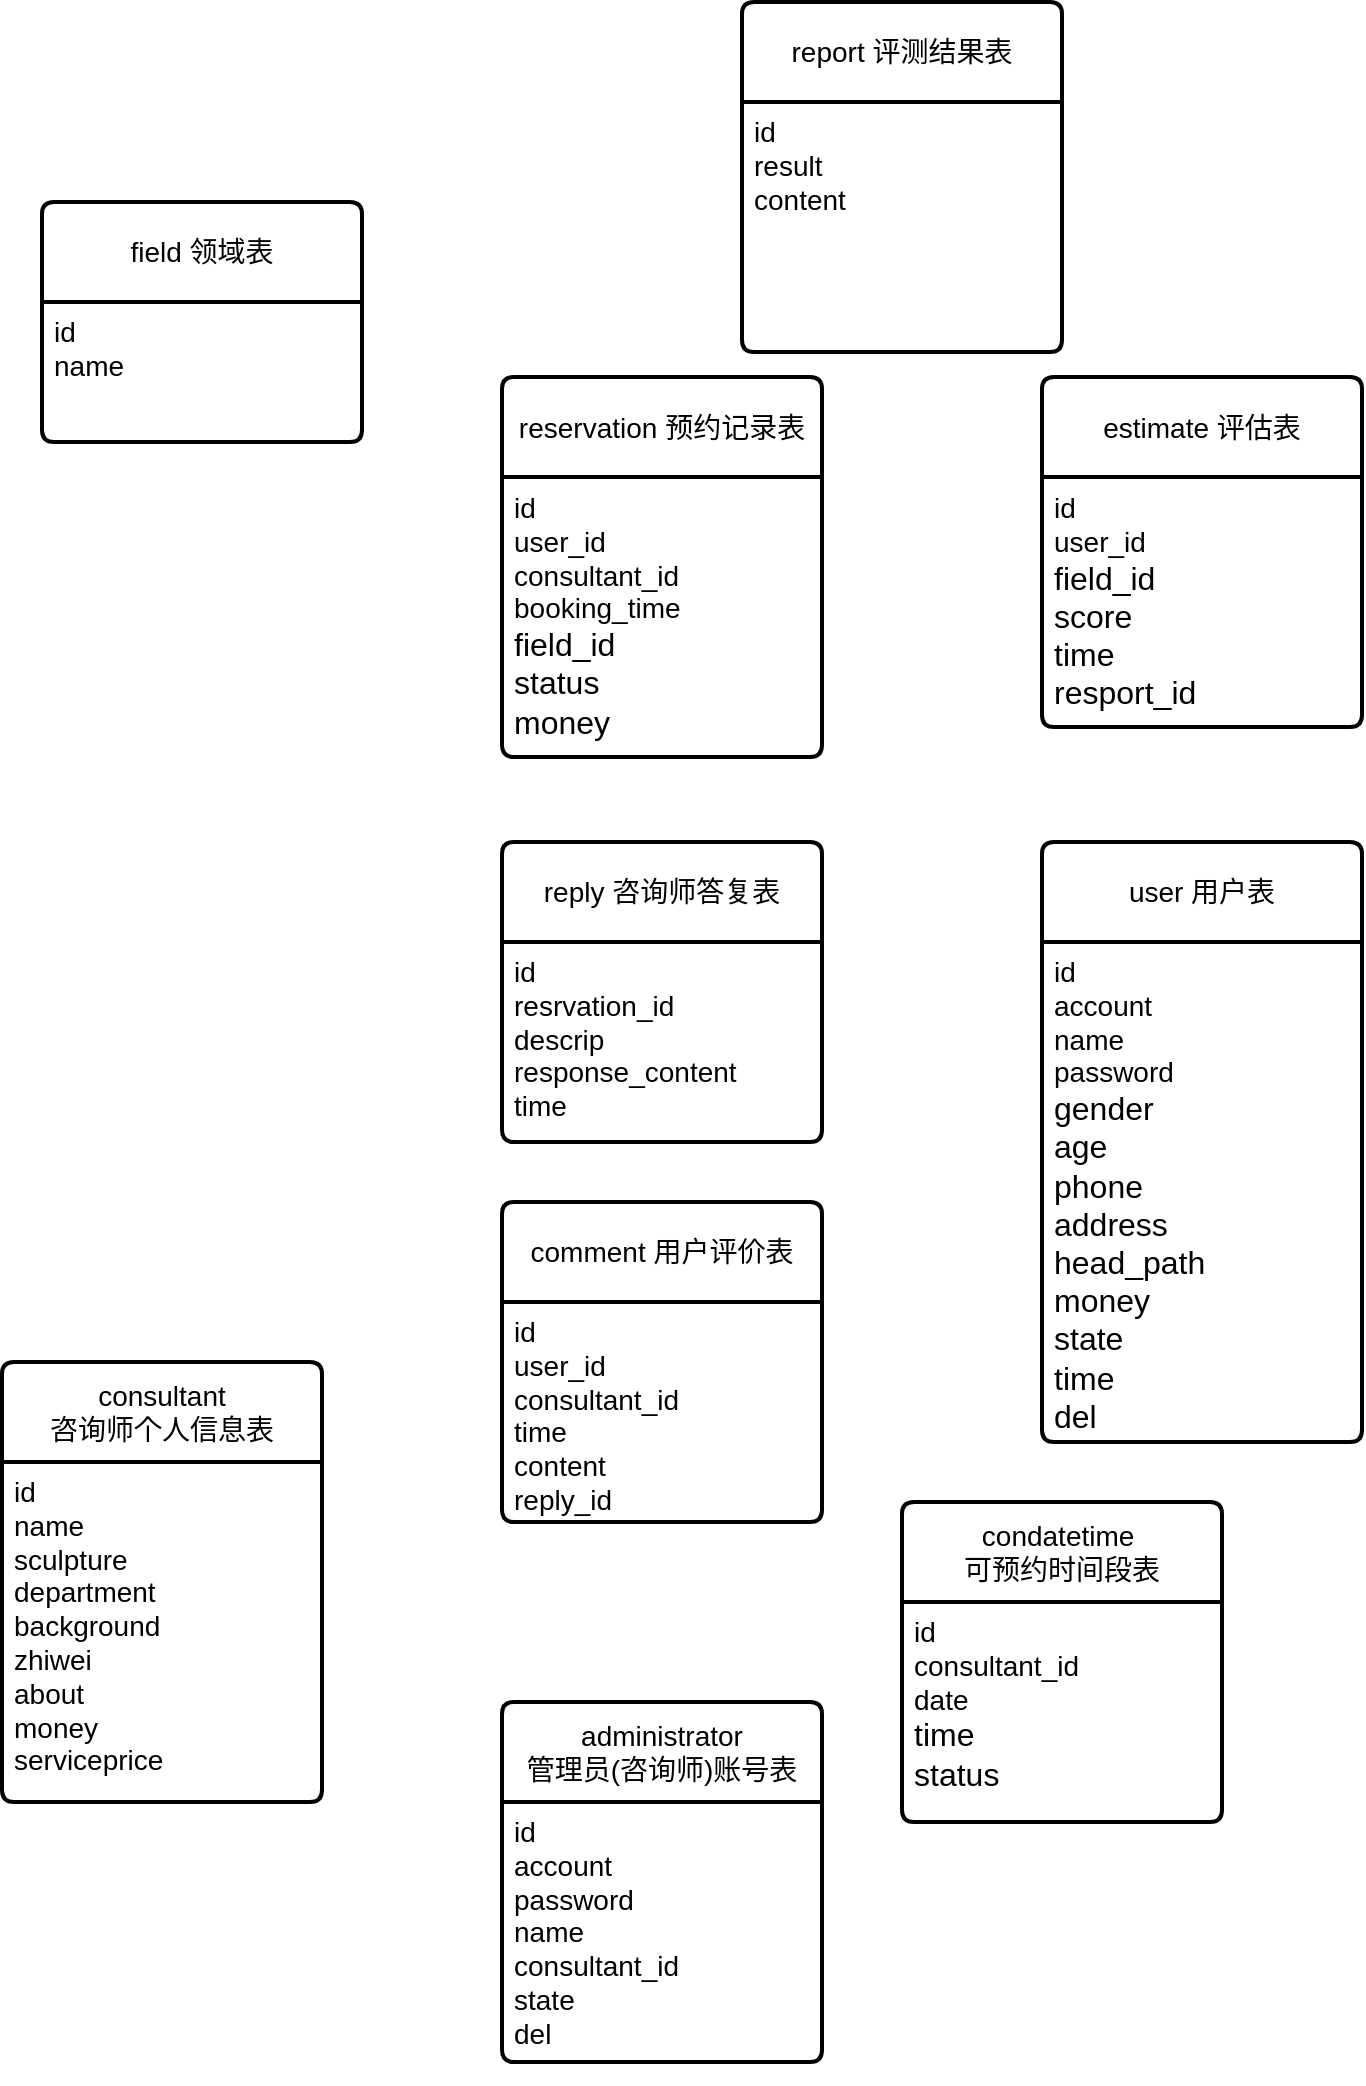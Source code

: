 <mxfile version="24.2.3" type="github">
  <diagram id="R2lEEEUBdFMjLlhIrx00" name="Page-1">
    <mxGraphModel dx="878" dy="1629" grid="1" gridSize="10" guides="1" tooltips="1" connect="1" arrows="1" fold="1" page="1" pageScale="1" pageWidth="850" pageHeight="1100" math="0" shadow="0" extFonts="Permanent Marker^https://fonts.googleapis.com/css?family=Permanent+Marker">
      <root>
        <mxCell id="0" />
        <mxCell id="1" parent="0" />
        <mxCell id="dFxG5B13dRNkU5GHpNi5-4" value="field 领域表" style="swimlane;childLayout=stackLayout;horizontal=1;startSize=50;horizontalStack=0;rounded=1;fontSize=14;fontStyle=0;strokeWidth=2;resizeParent=0;resizeLast=1;shadow=0;dashed=0;align=center;arcSize=4;whiteSpace=wrap;html=1;" vertex="1" parent="1">
          <mxGeometry x="130" y="100" width="160" height="120" as="geometry" />
        </mxCell>
        <mxCell id="dFxG5B13dRNkU5GHpNi5-5" value="&lt;font style=&quot;font-size: 14px;&quot;&gt;id&lt;br&gt;name&lt;/font&gt;" style="align=left;strokeColor=none;fillColor=none;spacingLeft=4;fontSize=12;verticalAlign=top;resizable=0;rotatable=0;part=1;html=1;" vertex="1" parent="dFxG5B13dRNkU5GHpNi5-4">
          <mxGeometry y="50" width="160" height="70" as="geometry" />
        </mxCell>
        <mxCell id="dFxG5B13dRNkU5GHpNi5-7" value="reservation 预约记录表" style="swimlane;childLayout=stackLayout;horizontal=1;startSize=50;horizontalStack=0;rounded=1;fontSize=14;fontStyle=0;strokeWidth=2;resizeParent=0;resizeLast=1;shadow=0;dashed=0;align=center;arcSize=4;whiteSpace=wrap;html=1;" vertex="1" parent="1">
          <mxGeometry x="360" y="187.5" width="160" height="190" as="geometry" />
        </mxCell>
        <mxCell id="dFxG5B13dRNkU5GHpNi5-8" value="&lt;font style=&quot;font-size: 14px;&quot;&gt;id&lt;br&gt;user_id&lt;br&gt;consultant_id&lt;br&gt;booking_time&lt;/font&gt;&lt;div&gt;&lt;font size=&quot;3&quot;&gt;field_id&lt;br&gt;status&lt;br&gt;money&lt;/font&gt;&lt;/div&gt;" style="align=left;strokeColor=none;fillColor=none;spacingLeft=4;fontSize=12;verticalAlign=top;resizable=0;rotatable=0;part=1;html=1;" vertex="1" parent="dFxG5B13dRNkU5GHpNi5-7">
          <mxGeometry y="50" width="160" height="140" as="geometry" />
        </mxCell>
        <mxCell id="dFxG5B13dRNkU5GHpNi5-10" value="estimate 评估表" style="swimlane;childLayout=stackLayout;horizontal=1;startSize=50;horizontalStack=0;rounded=1;fontSize=14;fontStyle=0;strokeWidth=2;resizeParent=0;resizeLast=1;shadow=0;dashed=0;align=center;arcSize=4;whiteSpace=wrap;html=1;" vertex="1" parent="1">
          <mxGeometry x="630" y="187.5" width="160" height="175" as="geometry" />
        </mxCell>
        <mxCell id="dFxG5B13dRNkU5GHpNi5-11" value="&lt;font style=&quot;font-size: 14px;&quot;&gt;id&lt;br&gt;user_id&lt;br&gt;&lt;/font&gt;&lt;div&gt;&lt;font size=&quot;3&quot;&gt;field_id&lt;br&gt;score&lt;br&gt;time&lt;br&gt;resport_id&lt;/font&gt;&lt;/div&gt;" style="align=left;strokeColor=none;fillColor=none;spacingLeft=4;fontSize=12;verticalAlign=top;resizable=0;rotatable=0;part=1;html=1;" vertex="1" parent="dFxG5B13dRNkU5GHpNi5-10">
          <mxGeometry y="50" width="160" height="125" as="geometry" />
        </mxCell>
        <mxCell id="dFxG5B13dRNkU5GHpNi5-12" value="report 评测结果表" style="swimlane;childLayout=stackLayout;horizontal=1;startSize=50;horizontalStack=0;rounded=1;fontSize=14;fontStyle=0;strokeWidth=2;resizeParent=0;resizeLast=1;shadow=0;dashed=0;align=center;arcSize=4;whiteSpace=wrap;html=1;" vertex="1" parent="1">
          <mxGeometry x="480" width="160" height="175" as="geometry" />
        </mxCell>
        <mxCell id="dFxG5B13dRNkU5GHpNi5-13" value="&lt;font style=&quot;font-size: 14px;&quot;&gt;id&lt;br&gt;result&lt;br&gt;content&lt;/font&gt;" style="align=left;strokeColor=none;fillColor=none;spacingLeft=4;fontSize=12;verticalAlign=top;resizable=0;rotatable=0;part=1;html=1;" vertex="1" parent="dFxG5B13dRNkU5GHpNi5-12">
          <mxGeometry y="50" width="160" height="125" as="geometry" />
        </mxCell>
        <mxCell id="dFxG5B13dRNkU5GHpNi5-16" value="user 用户表" style="swimlane;childLayout=stackLayout;horizontal=1;startSize=50;horizontalStack=0;rounded=1;fontSize=14;fontStyle=0;strokeWidth=2;resizeParent=0;resizeLast=1;shadow=0;dashed=0;align=center;arcSize=4;whiteSpace=wrap;html=1;" vertex="1" parent="1">
          <mxGeometry x="630" y="420" width="160" height="300" as="geometry" />
        </mxCell>
        <mxCell id="dFxG5B13dRNkU5GHpNi5-17" value="&lt;font style=&quot;font-size: 14px;&quot;&gt;id&lt;br&gt;account&lt;br&gt;name&lt;br&gt;password&lt;/font&gt;&lt;div&gt;&lt;font size=&quot;3&quot;&gt;gender&lt;br&gt;age&lt;br&gt;phone&lt;/font&gt;&lt;/div&gt;&lt;div&gt;&lt;font size=&quot;3&quot;&gt;address&lt;/font&gt;&lt;/div&gt;&lt;div&gt;&lt;font size=&quot;3&quot;&gt;head_path&lt;br&gt;money&lt;br&gt;state&lt;br&gt;time&lt;br&gt;del&lt;/font&gt;&lt;/div&gt;" style="align=left;strokeColor=none;fillColor=none;spacingLeft=4;fontSize=12;verticalAlign=top;resizable=0;rotatable=0;part=1;html=1;" vertex="1" parent="dFxG5B13dRNkU5GHpNi5-16">
          <mxGeometry y="50" width="160" height="250" as="geometry" />
        </mxCell>
        <mxCell id="dFxG5B13dRNkU5GHpNi5-19" value="condatetime&amp;nbsp;&lt;div&gt;可预约时间段表&lt;/div&gt;" style="swimlane;childLayout=stackLayout;horizontal=1;startSize=50;horizontalStack=0;rounded=1;fontSize=14;fontStyle=0;strokeWidth=2;resizeParent=0;resizeLast=1;shadow=0;dashed=0;align=center;arcSize=4;whiteSpace=wrap;html=1;" vertex="1" parent="1">
          <mxGeometry x="560" y="750" width="160" height="160" as="geometry" />
        </mxCell>
        <mxCell id="dFxG5B13dRNkU5GHpNi5-20" value="&lt;font style=&quot;font-size: 14px;&quot;&gt;id&lt;br&gt;consultant_id&lt;br&gt;date&lt;br&gt;&lt;/font&gt;&lt;div&gt;&lt;font size=&quot;3&quot;&gt;time&lt;br&gt;status&lt;br&gt;&lt;br&gt;&lt;/font&gt;&lt;/div&gt;" style="align=left;strokeColor=none;fillColor=none;spacingLeft=4;fontSize=12;verticalAlign=top;resizable=0;rotatable=0;part=1;html=1;" vertex="1" parent="dFxG5B13dRNkU5GHpNi5-19">
          <mxGeometry y="50" width="160" height="110" as="geometry" />
        </mxCell>
        <mxCell id="dFxG5B13dRNkU5GHpNi5-21" style="edgeStyle=orthogonalEdgeStyle;rounded=0;orthogonalLoop=1;jettySize=auto;html=1;exitX=0.5;exitY=1;exitDx=0;exitDy=0;" edge="1" parent="dFxG5B13dRNkU5GHpNi5-19" source="dFxG5B13dRNkU5GHpNi5-20" target="dFxG5B13dRNkU5GHpNi5-20">
          <mxGeometry relative="1" as="geometry" />
        </mxCell>
        <mxCell id="dFxG5B13dRNkU5GHpNi5-23" style="edgeStyle=orthogonalEdgeStyle;rounded=0;orthogonalLoop=1;jettySize=auto;html=1;exitX=0.5;exitY=1;exitDx=0;exitDy=0;" edge="1" parent="dFxG5B13dRNkU5GHpNi5-19" source="dFxG5B13dRNkU5GHpNi5-20" target="dFxG5B13dRNkU5GHpNi5-20">
          <mxGeometry relative="1" as="geometry" />
        </mxCell>
        <mxCell id="dFxG5B13dRNkU5GHpNi5-24" value="reply 咨询师答复表" style="swimlane;childLayout=stackLayout;horizontal=1;startSize=50;horizontalStack=0;rounded=1;fontSize=14;fontStyle=0;strokeWidth=2;resizeParent=0;resizeLast=1;shadow=0;dashed=0;align=center;arcSize=4;whiteSpace=wrap;html=1;" vertex="1" parent="1">
          <mxGeometry x="360" y="420" width="160" height="150" as="geometry" />
        </mxCell>
        <mxCell id="dFxG5B13dRNkU5GHpNi5-25" value="&lt;font style=&quot;font-size: 14px;&quot;&gt;id&lt;br&gt;resrvation_id&lt;br&gt;descrip&lt;br&gt;response_content&lt;br&gt;time&lt;/font&gt;" style="align=left;strokeColor=none;fillColor=none;spacingLeft=4;fontSize=12;verticalAlign=top;resizable=0;rotatable=0;part=1;html=1;" vertex="1" parent="dFxG5B13dRNkU5GHpNi5-24">
          <mxGeometry y="50" width="160" height="100" as="geometry" />
        </mxCell>
        <mxCell id="dFxG5B13dRNkU5GHpNi5-26" value="comment 用户评价表" style="swimlane;childLayout=stackLayout;horizontal=1;startSize=50;horizontalStack=0;rounded=1;fontSize=14;fontStyle=0;strokeWidth=2;resizeParent=0;resizeLast=1;shadow=0;dashed=0;align=center;arcSize=4;whiteSpace=wrap;html=1;" vertex="1" parent="1">
          <mxGeometry x="360" y="600" width="160" height="160" as="geometry" />
        </mxCell>
        <mxCell id="dFxG5B13dRNkU5GHpNi5-27" value="&lt;font style=&quot;font-size: 14px;&quot;&gt;id&lt;br&gt;user_id&lt;br&gt;consultant_id&lt;br&gt;time&lt;br&gt;content&lt;br&gt;reply_id&lt;/font&gt;" style="align=left;strokeColor=none;fillColor=none;spacingLeft=4;fontSize=12;verticalAlign=top;resizable=0;rotatable=0;part=1;html=1;" vertex="1" parent="dFxG5B13dRNkU5GHpNi5-26">
          <mxGeometry y="50" width="160" height="110" as="geometry" />
        </mxCell>
        <mxCell id="dFxG5B13dRNkU5GHpNi5-28" value="administrator&lt;div&gt;管理员(咨询师)账号表&lt;/div&gt;" style="swimlane;childLayout=stackLayout;horizontal=1;startSize=50;horizontalStack=0;rounded=1;fontSize=14;fontStyle=0;strokeWidth=2;resizeParent=0;resizeLast=1;shadow=0;dashed=0;align=center;arcSize=4;whiteSpace=wrap;html=1;" vertex="1" parent="1">
          <mxGeometry x="360" y="850" width="160" height="180" as="geometry" />
        </mxCell>
        <mxCell id="dFxG5B13dRNkU5GHpNi5-29" value="&lt;font style=&quot;font-size: 14px;&quot;&gt;id&lt;/font&gt;&lt;div&gt;&lt;font style=&quot;font-size: 14px;&quot;&gt;account&lt;br&gt;password&lt;br&gt;name&lt;br&gt;consultant_id&lt;br&gt;state&lt;br&gt;del&lt;br&gt;&lt;br&gt;&lt;/font&gt;&lt;/div&gt;" style="align=left;strokeColor=none;fillColor=none;spacingLeft=4;fontSize=12;verticalAlign=top;resizable=0;rotatable=0;part=1;html=1;" vertex="1" parent="dFxG5B13dRNkU5GHpNi5-28">
          <mxGeometry y="50" width="160" height="130" as="geometry" />
        </mxCell>
        <mxCell id="dFxG5B13dRNkU5GHpNi5-32" value="consultant&lt;div&gt;咨询师个人信息表&lt;/div&gt;" style="swimlane;childLayout=stackLayout;horizontal=1;startSize=50;horizontalStack=0;rounded=1;fontSize=14;fontStyle=0;strokeWidth=2;resizeParent=0;resizeLast=1;shadow=0;dashed=0;align=center;arcSize=4;whiteSpace=wrap;html=1;" vertex="1" parent="1">
          <mxGeometry x="110" y="680" width="160" height="220" as="geometry" />
        </mxCell>
        <mxCell id="dFxG5B13dRNkU5GHpNi5-33" value="&lt;font style=&quot;font-size: 14px;&quot;&gt;id&lt;/font&gt;&lt;div&gt;&lt;font style=&quot;font-size: 14px;&quot;&gt;name&lt;br&gt;sculpture&lt;br&gt;department&lt;br&gt;background&lt;br&gt;zhiwei&lt;br&gt;about&lt;br&gt;money&lt;br&gt;serviceprice&lt;br&gt;&lt;br&gt;&lt;/font&gt;&lt;/div&gt;" style="align=left;strokeColor=none;fillColor=none;spacingLeft=4;fontSize=12;verticalAlign=top;resizable=0;rotatable=0;part=1;html=1;" vertex="1" parent="dFxG5B13dRNkU5GHpNi5-32">
          <mxGeometry y="50" width="160" height="170" as="geometry" />
        </mxCell>
      </root>
    </mxGraphModel>
  </diagram>
</mxfile>
